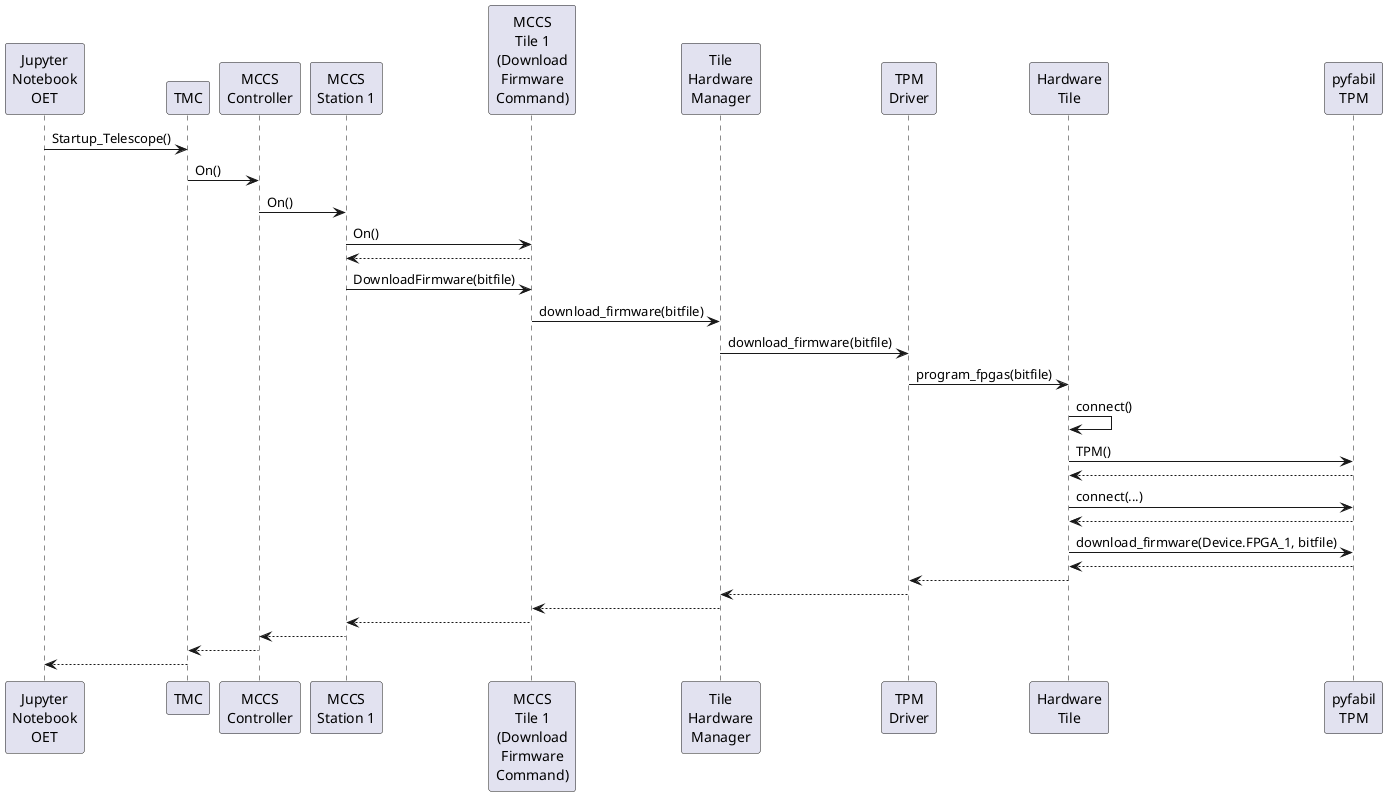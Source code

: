 @startuml

participant "Jupyter\nNotebook\nOET" as Jupyter
participant "TMC" as TMC
participant "MCCS\nController" as MCCS_Controller
participant "MCCS\nStation 1" as MCCS_Station_1
participant "MCCS\nTile 1\n(Download\nFirmware\nCommand)" as MCCS_Tile_1
participant "Tile\nHardware\nManager" as Tile_HW_Man
participant "TPM\nDriver" as TPM_Drv
participant "Hardware\nTile" as HW_Tile
participant "pyfabil\nTPM" as TPM

Jupyter -> TMC: Startup_Telescope()
TMC -> MCCS_Controller: On()
MCCS_Controller -> MCCS_Station_1: On()
MCCS_Station_1 -> MCCS_Tile_1: On()
MCCS_Station_1 <-- MCCS_Tile_1:

MCCS_Station_1 -> MCCS_Tile_1: DownloadFirmware(bitfile)
MCCS_Tile_1 -> Tile_HW_Man: download_firmware(bitfile)
Tile_HW_Man -> TPM_Drv: download_firmware(bitfile)
TPM_Drv -> HW_Tile: program_fpgas(bitfile)
HW_Tile -> HW_Tile: connect()
HW_Tile -> TPM: TPM()
HW_Tile <-- TPM:
HW_Tile -> TPM: connect(...)
HW_Tile <-- TPM:
HW_Tile -> TPM: download_firmware(Device.FPGA_1, bitfile)
HW_Tile <-- TPM:
TPM_Drv <-- HW_Tile:
Tile_HW_Man <-- TPM_Drv:
MCCS_Tile_1 <-- Tile_HW_Man:
MCCS_Station_1 <-- MCCS_Tile_1:

MCCS_Controller <-- MCCS_Station_1:
TMC <-- MCCS_Controller:
Jupyter <-- TMC:

@enduml
